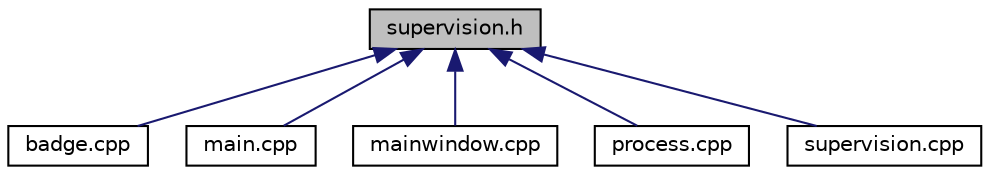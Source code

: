 digraph "supervision.h"
{
 // LATEX_PDF_SIZE
  edge [fontname="Helvetica",fontsize="10",labelfontname="Helvetica",labelfontsize="10"];
  node [fontname="Helvetica",fontsize="10",shape=record];
  Node1 [label="supervision.h",height=0.2,width=0.4,color="black", fillcolor="grey75", style="filled", fontcolor="black",tooltip="supervision class declaration"];
  Node1 -> Node2 [dir="back",color="midnightblue",fontsize="10",style="solid",fontname="Helvetica"];
  Node2 [label="badge.cpp",height=0.2,width=0.4,color="black", fillcolor="white", style="filled",URL="$badge_8cpp.html",tooltip="Badge_qobject and Badge_qthread class definition."];
  Node1 -> Node3 [dir="back",color="midnightblue",fontsize="10",style="solid",fontname="Helvetica"];
  Node3 [label="main.cpp",height=0.2,width=0.4,color="black", fillcolor="white", style="filled",URL="$main_8cpp.html",tooltip="main file"];
  Node1 -> Node4 [dir="back",color="midnightblue",fontsize="10",style="solid",fontname="Helvetica"];
  Node4 [label="mainwindow.cpp",height=0.2,width=0.4,color="black", fillcolor="white", style="filled",URL="$mainwindow_8cpp.html",tooltip="MainWindow class and TouchesfonctionSqlModel class definition."];
  Node1 -> Node5 [dir="back",color="midnightblue",fontsize="10",style="solid",fontname="Helvetica"];
  Node5 [label="process.cpp",height=0.2,width=0.4,color="black", fillcolor="white", style="filled",URL="$process_8cpp.html",tooltip="Process_qobject and Process_qthread class definition."];
  Node1 -> Node6 [dir="back",color="midnightblue",fontsize="10",style="solid",fontname="Helvetica"];
  Node6 [label="supervision.cpp",height=0.2,width=0.4,color="black", fillcolor="white", style="filled",URL="$supervision_8cpp.html",tooltip="supervision class definition"];
}
